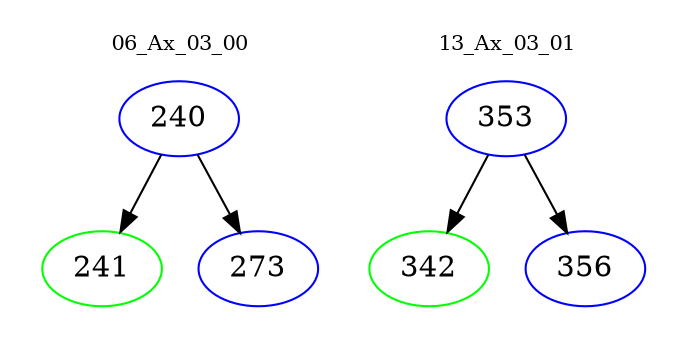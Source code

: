 digraph{
subgraph cluster_0 {
color = white
label = "06_Ax_03_00";
fontsize=10;
T0_240 [label="240", color="blue"]
T0_240 -> T0_241 [color="black"]
T0_241 [label="241", color="green"]
T0_240 -> T0_273 [color="black"]
T0_273 [label="273", color="blue"]
}
subgraph cluster_1 {
color = white
label = "13_Ax_03_01";
fontsize=10;
T1_353 [label="353", color="blue"]
T1_353 -> T1_342 [color="black"]
T1_342 [label="342", color="green"]
T1_353 -> T1_356 [color="black"]
T1_356 [label="356", color="blue"]
}
}

